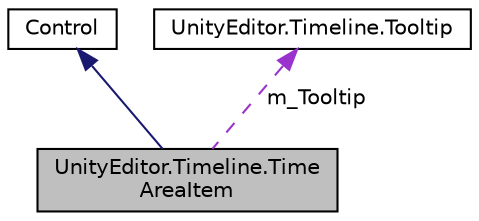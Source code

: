digraph "UnityEditor.Timeline.TimeAreaItem"
{
 // LATEX_PDF_SIZE
  edge [fontname="Helvetica",fontsize="10",labelfontname="Helvetica",labelfontsize="10"];
  node [fontname="Helvetica",fontsize="10",shape=record];
  Node1 [label="UnityEditor.Timeline.Time\lAreaItem",height=0.2,width=0.4,color="black", fillcolor="grey75", style="filled", fontcolor="black",tooltip=" "];
  Node2 -> Node1 [dir="back",color="midnightblue",fontsize="10",style="solid",fontname="Helvetica"];
  Node2 [label="Control",height=0.2,width=0.4,color="black", fillcolor="white", style="filled",URL="$class_unity_editor_1_1_timeline_1_1_control.html",tooltip=" "];
  Node3 -> Node1 [dir="back",color="darkorchid3",fontsize="10",style="dashed",label=" m_Tooltip" ,fontname="Helvetica"];
  Node3 [label="UnityEditor.Timeline.Tooltip",height=0.2,width=0.4,color="black", fillcolor="white", style="filled",URL="$class_unity_editor_1_1_timeline_1_1_tooltip.html",tooltip=" "];
}
